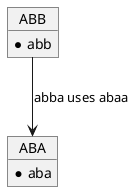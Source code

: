 @startuml Dependency_AB
' Image can be obtained from
' https://www.plantuml.com/plantuml/uml/SyfFKj2rKt3CoKnELR1Io4ZDoSa70000

' Write all modules here
object ABA {
    * aba
}

object ABB {
    * abb
}

' Write all dependencies here
' X --> Y means X depends on Y
ABB --> ABA : abba uses abaa

@enduml